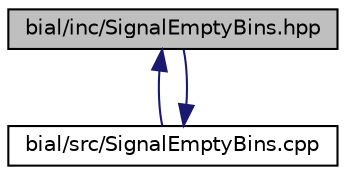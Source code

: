 digraph "bial/inc/SignalEmptyBins.hpp"
{
  edge [fontname="Helvetica",fontsize="10",labelfontname="Helvetica",labelfontsize="10"];
  node [fontname="Helvetica",fontsize="10",shape=record];
  Node1 [label="bial/inc/SignalEmptyBins.hpp",height=0.2,width=0.4,color="black", fillcolor="grey75", style="filled", fontcolor="black"];
  Node1 -> Node2 [dir="back",color="midnightblue",fontsize="10",style="solid",fontname="Helvetica"];
  Node2 [label="bial/src/SignalEmptyBins.cpp",height=0.2,width=0.4,color="black", fillcolor="white", style="filled",URL="$_signal_empty_bins_8cpp.html"];
  Node2 -> Node1 [dir="back",color="midnightblue",fontsize="10",style="solid",fontname="Helvetica"];
}
